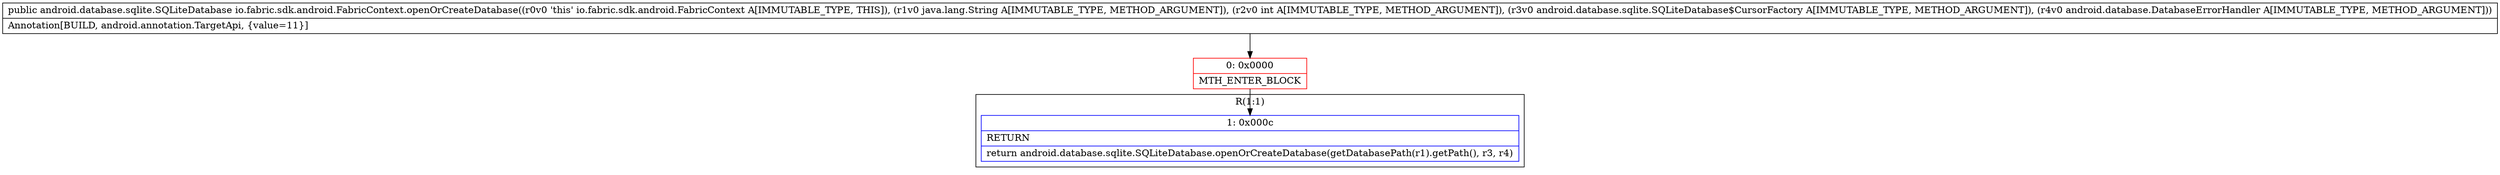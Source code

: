 digraph "CFG forio.fabric.sdk.android.FabricContext.openOrCreateDatabase(Ljava\/lang\/String;ILandroid\/database\/sqlite\/SQLiteDatabase$CursorFactory;Landroid\/database\/DatabaseErrorHandler;)Landroid\/database\/sqlite\/SQLiteDatabase;" {
subgraph cluster_Region_295041332 {
label = "R(1:1)";
node [shape=record,color=blue];
Node_1 [shape=record,label="{1\:\ 0x000c|RETURN\l|return android.database.sqlite.SQLiteDatabase.openOrCreateDatabase(getDatabasePath(r1).getPath(), r3, r4)\l}"];
}
Node_0 [shape=record,color=red,label="{0\:\ 0x0000|MTH_ENTER_BLOCK\l}"];
MethodNode[shape=record,label="{public android.database.sqlite.SQLiteDatabase io.fabric.sdk.android.FabricContext.openOrCreateDatabase((r0v0 'this' io.fabric.sdk.android.FabricContext A[IMMUTABLE_TYPE, THIS]), (r1v0 java.lang.String A[IMMUTABLE_TYPE, METHOD_ARGUMENT]), (r2v0 int A[IMMUTABLE_TYPE, METHOD_ARGUMENT]), (r3v0 android.database.sqlite.SQLiteDatabase$CursorFactory A[IMMUTABLE_TYPE, METHOD_ARGUMENT]), (r4v0 android.database.DatabaseErrorHandler A[IMMUTABLE_TYPE, METHOD_ARGUMENT]))  | Annotation[BUILD, android.annotation.TargetApi, \{value=11\}]\l}"];
MethodNode -> Node_0;
Node_0 -> Node_1;
}

